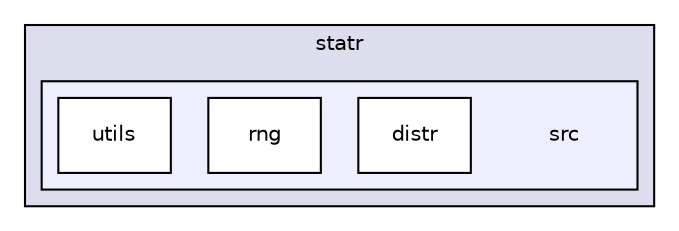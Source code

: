 digraph "statr/src" {
  compound=true
  node [ fontsize="10", fontname="Helvetica"];
  edge [ labelfontsize="10", labelfontname="Helvetica"];
  subgraph clusterdir_aea93e1f887ae90cd52d7161a7c54d5a {
    graph [ bgcolor="#ddddee", pencolor="black", label="statr" fontname="Helvetica", fontsize="10", URL="dir_aea93e1f887ae90cd52d7161a7c54d5a.html"]
  subgraph clusterdir_bf1fdfc2857f13283c765651ba269981 {
    graph [ bgcolor="#eeeeff", pencolor="black", label="" URL="dir_bf1fdfc2857f13283c765651ba269981.html"];
    dir_bf1fdfc2857f13283c765651ba269981 [shape=plaintext label="src"];
    dir_8eedcadd87ec2a258b6b8bb1ba4266a3 [shape=box label="distr" color="black" fillcolor="white" style="filled" URL="dir_8eedcadd87ec2a258b6b8bb1ba4266a3.html"];
    dir_66f3777be84fd2bcdfa8304594331858 [shape=box label="rng" color="black" fillcolor="white" style="filled" URL="dir_66f3777be84fd2bcdfa8304594331858.html"];
    dir_6046bc3f67f551e3b0fa497cdd3e4420 [shape=box label="utils" color="black" fillcolor="white" style="filled" URL="dir_6046bc3f67f551e3b0fa497cdd3e4420.html"];
  }
  }
}
